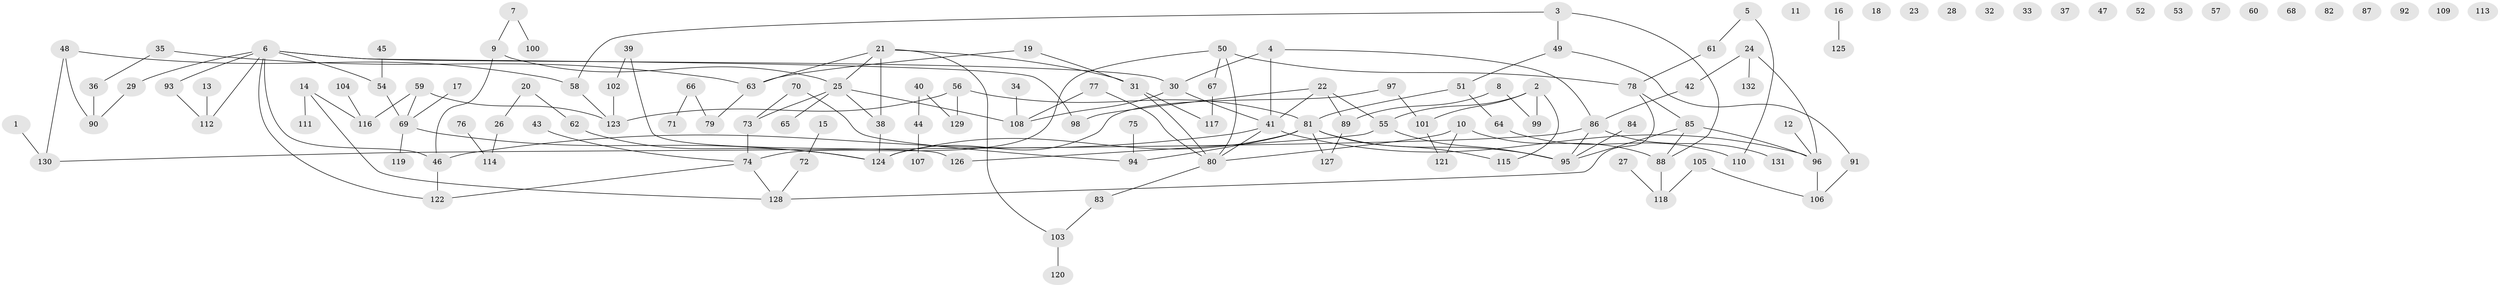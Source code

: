 // coarse degree distribution, {2: 0.30434782608695654, 4: 0.07608695652173914, 7: 0.010869565217391304, 3: 0.11956521739130435, 11: 0.010869565217391304, 0: 0.20652173913043478, 1: 0.15217391304347827, 8: 0.021739130434782608, 6: 0.043478260869565216, 5: 0.05434782608695652}
// Generated by graph-tools (version 1.1) at 2025/16/03/04/25 18:16:47]
// undirected, 132 vertices, 151 edges
graph export_dot {
graph [start="1"]
  node [color=gray90,style=filled];
  1;
  2;
  3;
  4;
  5;
  6;
  7;
  8;
  9;
  10;
  11;
  12;
  13;
  14;
  15;
  16;
  17;
  18;
  19;
  20;
  21;
  22;
  23;
  24;
  25;
  26;
  27;
  28;
  29;
  30;
  31;
  32;
  33;
  34;
  35;
  36;
  37;
  38;
  39;
  40;
  41;
  42;
  43;
  44;
  45;
  46;
  47;
  48;
  49;
  50;
  51;
  52;
  53;
  54;
  55;
  56;
  57;
  58;
  59;
  60;
  61;
  62;
  63;
  64;
  65;
  66;
  67;
  68;
  69;
  70;
  71;
  72;
  73;
  74;
  75;
  76;
  77;
  78;
  79;
  80;
  81;
  82;
  83;
  84;
  85;
  86;
  87;
  88;
  89;
  90;
  91;
  92;
  93;
  94;
  95;
  96;
  97;
  98;
  99;
  100;
  101;
  102;
  103;
  104;
  105;
  106;
  107;
  108;
  109;
  110;
  111;
  112;
  113;
  114;
  115;
  116;
  117;
  118;
  119;
  120;
  121;
  122;
  123;
  124;
  125;
  126;
  127;
  128;
  129;
  130;
  131;
  132;
  1 -- 130;
  2 -- 55;
  2 -- 99;
  2 -- 101;
  2 -- 115;
  3 -- 49;
  3 -- 58;
  3 -- 88;
  4 -- 30;
  4 -- 41;
  4 -- 86;
  5 -- 61;
  5 -- 110;
  6 -- 29;
  6 -- 30;
  6 -- 46;
  6 -- 54;
  6 -- 93;
  6 -- 98;
  6 -- 112;
  6 -- 122;
  7 -- 9;
  7 -- 100;
  8 -- 89;
  8 -- 99;
  9 -- 25;
  9 -- 46;
  10 -- 80;
  10 -- 88;
  10 -- 121;
  12 -- 96;
  13 -- 112;
  14 -- 111;
  14 -- 116;
  14 -- 128;
  15 -- 72;
  16 -- 125;
  17 -- 69;
  19 -- 31;
  19 -- 63;
  20 -- 26;
  20 -- 62;
  21 -- 25;
  21 -- 31;
  21 -- 38;
  21 -- 63;
  21 -- 103;
  22 -- 41;
  22 -- 55;
  22 -- 89;
  22 -- 98;
  24 -- 42;
  24 -- 96;
  24 -- 132;
  25 -- 38;
  25 -- 65;
  25 -- 73;
  25 -- 108;
  26 -- 114;
  27 -- 118;
  29 -- 90;
  30 -- 41;
  30 -- 108;
  31 -- 80;
  31 -- 117;
  34 -- 108;
  35 -- 36;
  35 -- 63;
  36 -- 90;
  38 -- 124;
  39 -- 102;
  39 -- 126;
  40 -- 44;
  40 -- 129;
  41 -- 46;
  41 -- 80;
  41 -- 96;
  42 -- 86;
  43 -- 74;
  44 -- 107;
  45 -- 54;
  46 -- 122;
  48 -- 58;
  48 -- 90;
  48 -- 130;
  49 -- 51;
  49 -- 91;
  50 -- 67;
  50 -- 74;
  50 -- 78;
  50 -- 80;
  51 -- 64;
  51 -- 81;
  54 -- 69;
  55 -- 95;
  55 -- 126;
  56 -- 81;
  56 -- 123;
  56 -- 129;
  58 -- 123;
  59 -- 69;
  59 -- 116;
  59 -- 123;
  61 -- 78;
  62 -- 124;
  63 -- 79;
  64 -- 110;
  66 -- 71;
  66 -- 79;
  67 -- 117;
  69 -- 119;
  69 -- 124;
  70 -- 73;
  70 -- 94;
  72 -- 128;
  73 -- 74;
  74 -- 122;
  74 -- 128;
  75 -- 94;
  76 -- 114;
  77 -- 80;
  77 -- 108;
  78 -- 85;
  78 -- 128;
  80 -- 83;
  81 -- 94;
  81 -- 95;
  81 -- 115;
  81 -- 124;
  81 -- 127;
  83 -- 103;
  84 -- 95;
  85 -- 88;
  85 -- 95;
  85 -- 96;
  86 -- 95;
  86 -- 130;
  86 -- 131;
  88 -- 118;
  89 -- 127;
  91 -- 106;
  93 -- 112;
  96 -- 106;
  97 -- 101;
  97 -- 124;
  101 -- 121;
  102 -- 123;
  103 -- 120;
  104 -- 116;
  105 -- 106;
  105 -- 118;
}
